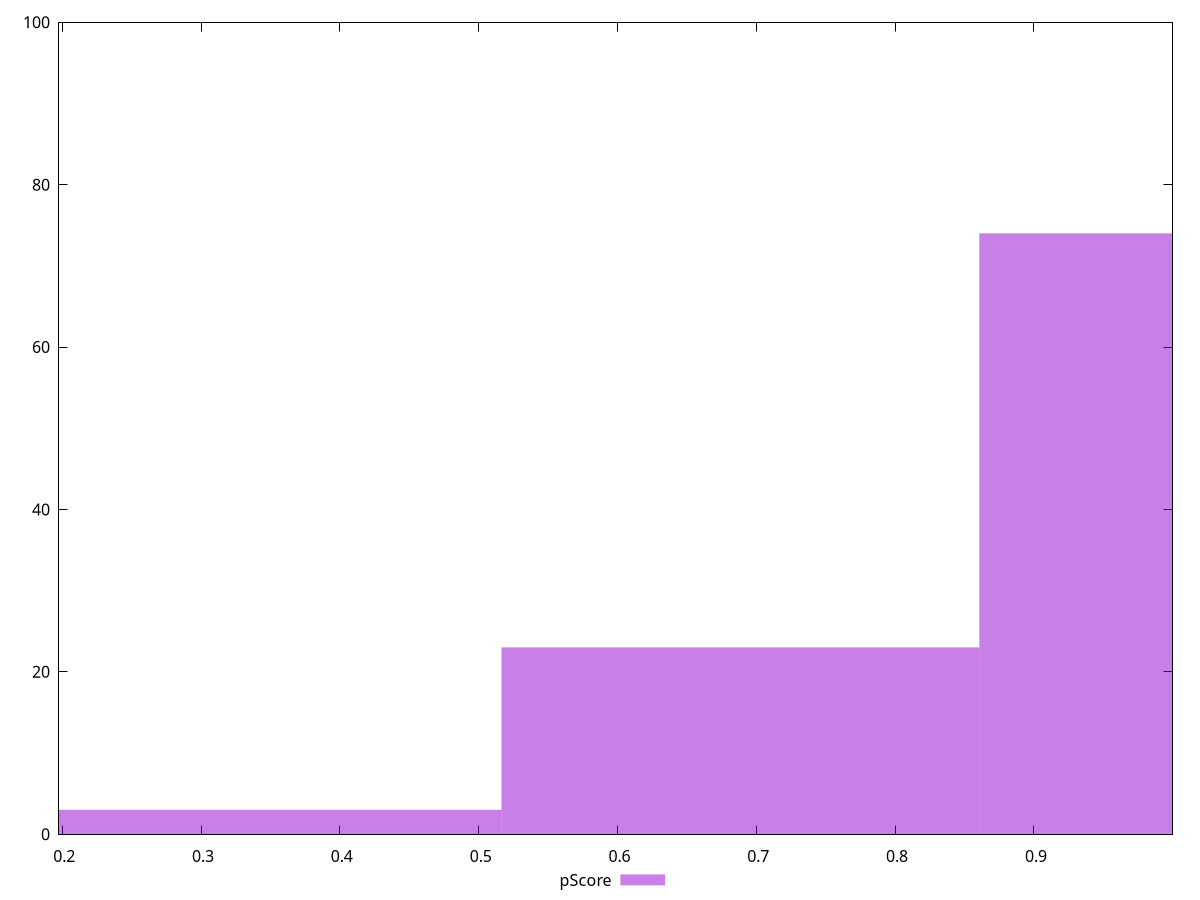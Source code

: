 reset

$pScore <<EOF
1.032832594760773 74
0.6885550631738486 23
0.3442775315869243 3
EOF

set key outside below
set boxwidth 0.3442775315869243
set xrange [0.19769394337694973:0.999834518529118]
set yrange [0:100]
set trange [0:100]
set style fill transparent solid 0.5 noborder
set terminal svg size 640, 490 enhanced background rgb 'white'
set output "reports/report_00028_2021-02-24T12-49-42.674Z/first-cpu-idle/samples/music/pScore/histogram.svg"

plot $pScore title "pScore" with boxes

reset

